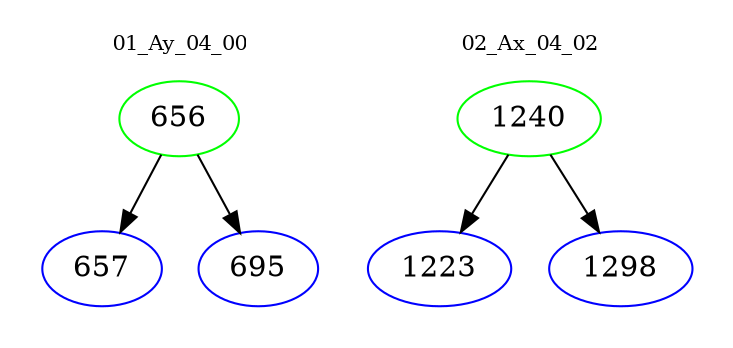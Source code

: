 digraph{
subgraph cluster_0 {
color = white
label = "01_Ay_04_00";
fontsize=10;
T0_656 [label="656", color="green"]
T0_656 -> T0_657 [color="black"]
T0_657 [label="657", color="blue"]
T0_656 -> T0_695 [color="black"]
T0_695 [label="695", color="blue"]
}
subgraph cluster_1 {
color = white
label = "02_Ax_04_02";
fontsize=10;
T1_1240 [label="1240", color="green"]
T1_1240 -> T1_1223 [color="black"]
T1_1223 [label="1223", color="blue"]
T1_1240 -> T1_1298 [color="black"]
T1_1298 [label="1298", color="blue"]
}
}
